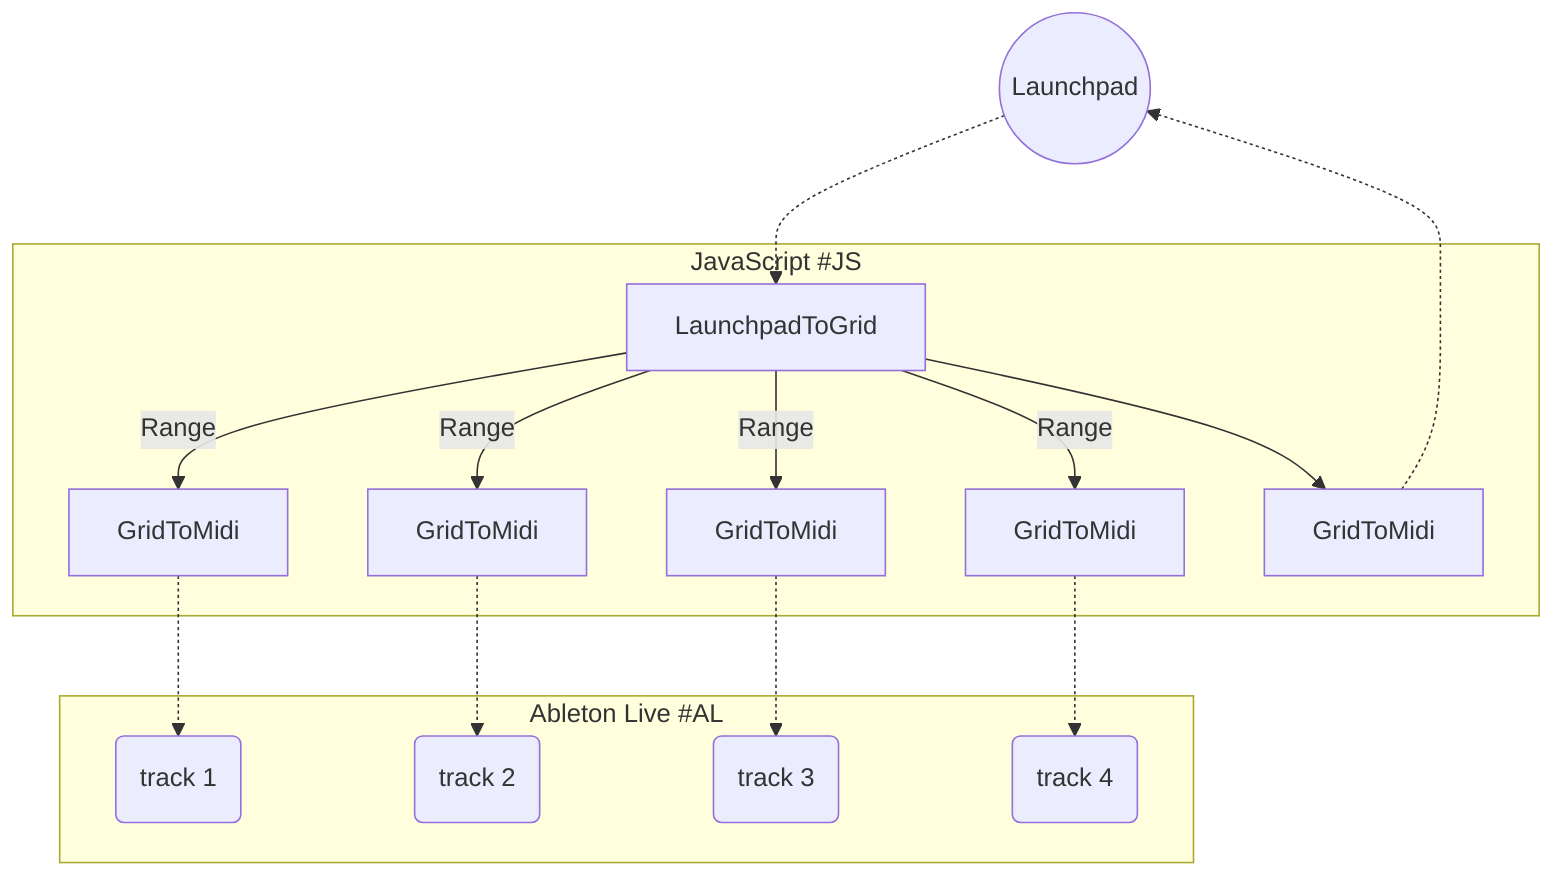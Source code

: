 graph TD
L((Launchpad))
subgraph JavaScript #JS
  input[LaunchpadToGrid]
  input --> |Range| output1[GridToMidi]
  input --> |Range| output2[GridToMidi]
  input --> |Range|output3[GridToMidi]
  input --> |Range|output4[GridToMidi]
  input --> lights[GridToMidi]
end
subgraph Ableton Live #AL
  T1(track 1)
  T2(track 2)
  T3(track 3)
  T4(track 4)
end
L -.-> input
output1 -.-> T1
output2 -.-> T2
output3 -.-> T3
output4 -.-> T4
lights -.-> L